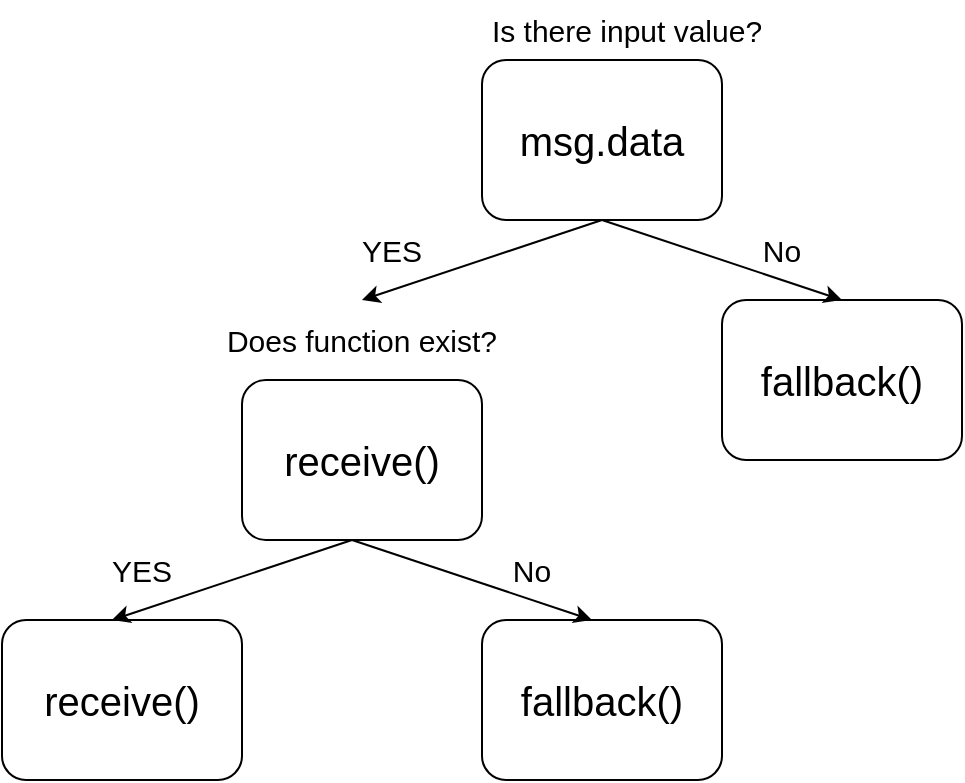 <mxfile version="21.8.1" type="github">
  <diagram name="Page-1" id="CYuE5HljQiju2E7VATe7">
    <mxGraphModel dx="794" dy="547" grid="1" gridSize="10" guides="1" tooltips="1" connect="1" arrows="1" fold="1" page="1" pageScale="1" pageWidth="850" pageHeight="1100" math="0" shadow="0">
      <root>
        <mxCell id="0" />
        <mxCell id="1" parent="0" />
        <mxCell id="jh_mawRgPp8NDmy4HW4T-1" value="&lt;font style=&quot;font-size: 20px;&quot;&gt;msg.data&lt;/font&gt;" style="rounded=1;whiteSpace=wrap;html=1;" vertex="1" parent="1">
          <mxGeometry x="360" y="120" width="120" height="80" as="geometry" />
        </mxCell>
        <mxCell id="jh_mawRgPp8NDmy4HW4T-3" value="&lt;font style=&quot;font-size: 20px;&quot;&gt;receive()&lt;/font&gt;" style="rounded=1;whiteSpace=wrap;html=1;" vertex="1" parent="1">
          <mxGeometry x="240" y="280" width="120" height="80" as="geometry" />
        </mxCell>
        <mxCell id="jh_mawRgPp8NDmy4HW4T-4" value="" style="endArrow=classic;html=1;rounded=0;exitX=0.5;exitY=1;exitDx=0;exitDy=0;" edge="1" parent="1" source="jh_mawRgPp8NDmy4HW4T-1">
          <mxGeometry width="50" height="50" relative="1" as="geometry">
            <mxPoint x="410" y="160" as="sourcePoint" />
            <mxPoint x="300" y="240" as="targetPoint" />
          </mxGeometry>
        </mxCell>
        <mxCell id="jh_mawRgPp8NDmy4HW4T-5" value="&lt;span style=&quot;font-size: 15px;&quot;&gt;Is there input value?&lt;/span&gt;" style="text;html=1;strokeColor=none;fillColor=none;align=center;verticalAlign=middle;whiteSpace=wrap;rounded=0;" vertex="1" parent="1">
          <mxGeometry x="345" y="90" width="175" height="30" as="geometry" />
        </mxCell>
        <mxCell id="jh_mawRgPp8NDmy4HW4T-6" value="&lt;font style=&quot;font-size: 15px;&quot;&gt;Does function exist?&lt;/font&gt;" style="text;html=1;strokeColor=none;fillColor=none;align=center;verticalAlign=middle;whiteSpace=wrap;rounded=0;" vertex="1" parent="1">
          <mxGeometry x="225" y="240" width="150" height="40" as="geometry" />
        </mxCell>
        <mxCell id="jh_mawRgPp8NDmy4HW4T-7" value="&lt;span style=&quot;font-size: 15px;&quot;&gt;YES&lt;/span&gt;" style="text;html=1;strokeColor=none;fillColor=none;align=center;verticalAlign=middle;whiteSpace=wrap;rounded=0;" vertex="1" parent="1">
          <mxGeometry x="285" y="200" width="60" height="30" as="geometry" />
        </mxCell>
        <mxCell id="jh_mawRgPp8NDmy4HW4T-9" value="&lt;font style=&quot;font-size: 20px;&quot;&gt;fallback()&lt;/font&gt;" style="rounded=1;whiteSpace=wrap;html=1;" vertex="1" parent="1">
          <mxGeometry x="480" y="240" width="120" height="80" as="geometry" />
        </mxCell>
        <mxCell id="jh_mawRgPp8NDmy4HW4T-10" value="" style="endArrow=classic;html=1;rounded=0;exitX=0.5;exitY=1;exitDx=0;exitDy=0;" edge="1" parent="1" source="jh_mawRgPp8NDmy4HW4T-1">
          <mxGeometry width="50" height="50" relative="1" as="geometry">
            <mxPoint x="640" y="200" as="sourcePoint" />
            <mxPoint x="540" y="240" as="targetPoint" />
          </mxGeometry>
        </mxCell>
        <mxCell id="jh_mawRgPp8NDmy4HW4T-12" value="&lt;span style=&quot;font-size: 15px;&quot;&gt;No&lt;/span&gt;" style="text;html=1;strokeColor=none;fillColor=none;align=center;verticalAlign=middle;whiteSpace=wrap;rounded=0;" vertex="1" parent="1">
          <mxGeometry x="480" y="200" width="60" height="30" as="geometry" />
        </mxCell>
        <mxCell id="jh_mawRgPp8NDmy4HW4T-13" value="&lt;font style=&quot;font-size: 20px;&quot;&gt;receive()&lt;/font&gt;" style="rounded=1;whiteSpace=wrap;html=1;" vertex="1" parent="1">
          <mxGeometry x="120" y="400" width="120" height="80" as="geometry" />
        </mxCell>
        <mxCell id="jh_mawRgPp8NDmy4HW4T-14" value="&lt;font style=&quot;font-size: 20px;&quot;&gt;fallback()&lt;/font&gt;" style="rounded=1;whiteSpace=wrap;html=1;" vertex="1" parent="1">
          <mxGeometry x="360" y="400" width="120" height="80" as="geometry" />
        </mxCell>
        <mxCell id="jh_mawRgPp8NDmy4HW4T-15" value="" style="endArrow=classic;html=1;rounded=0;exitX=0.5;exitY=1;exitDx=0;exitDy=0;" edge="1" parent="1">
          <mxGeometry width="50" height="50" relative="1" as="geometry">
            <mxPoint x="295" y="360" as="sourcePoint" />
            <mxPoint x="175" y="400" as="targetPoint" />
          </mxGeometry>
        </mxCell>
        <mxCell id="jh_mawRgPp8NDmy4HW4T-16" value="&lt;span style=&quot;font-size: 15px;&quot;&gt;YES&lt;/span&gt;" style="text;html=1;strokeColor=none;fillColor=none;align=center;verticalAlign=middle;whiteSpace=wrap;rounded=0;" vertex="1" parent="1">
          <mxGeometry x="160" y="360" width="60" height="30" as="geometry" />
        </mxCell>
        <mxCell id="jh_mawRgPp8NDmy4HW4T-17" value="" style="endArrow=classic;html=1;rounded=0;exitX=0.5;exitY=1;exitDx=0;exitDy=0;" edge="1" parent="1">
          <mxGeometry width="50" height="50" relative="1" as="geometry">
            <mxPoint x="295" y="360" as="sourcePoint" />
            <mxPoint x="415" y="400" as="targetPoint" />
          </mxGeometry>
        </mxCell>
        <mxCell id="jh_mawRgPp8NDmy4HW4T-18" value="&lt;span style=&quot;font-size: 15px;&quot;&gt;No&lt;/span&gt;" style="text;html=1;strokeColor=none;fillColor=none;align=center;verticalAlign=middle;whiteSpace=wrap;rounded=0;" vertex="1" parent="1">
          <mxGeometry x="355" y="360" width="60" height="30" as="geometry" />
        </mxCell>
      </root>
    </mxGraphModel>
  </diagram>
</mxfile>
